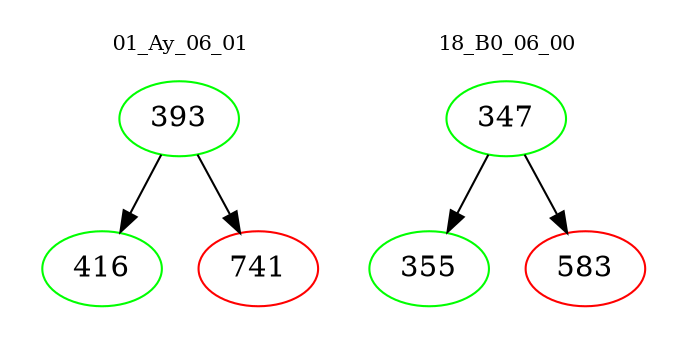 digraph{
subgraph cluster_0 {
color = white
label = "01_Ay_06_01";
fontsize=10;
T0_393 [label="393", color="green"]
T0_393 -> T0_416 [color="black"]
T0_416 [label="416", color="green"]
T0_393 -> T0_741 [color="black"]
T0_741 [label="741", color="red"]
}
subgraph cluster_1 {
color = white
label = "18_B0_06_00";
fontsize=10;
T1_347 [label="347", color="green"]
T1_347 -> T1_355 [color="black"]
T1_355 [label="355", color="green"]
T1_347 -> T1_583 [color="black"]
T1_583 [label="583", color="red"]
}
}
